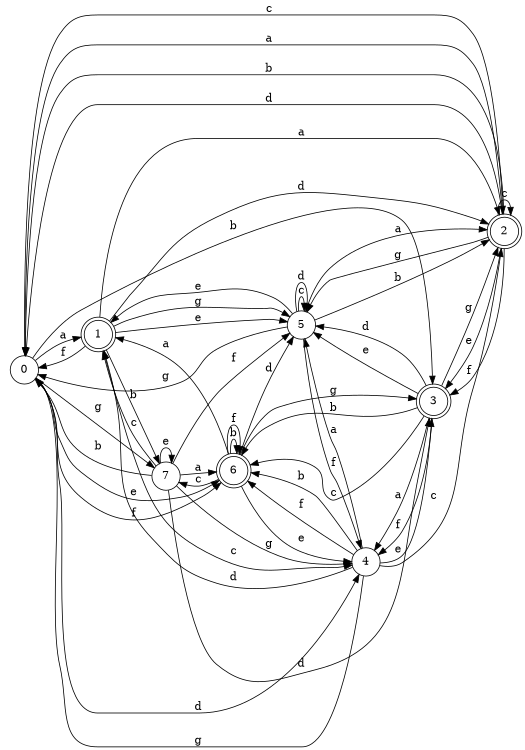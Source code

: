 digraph n7_5 {
__start0 [label="" shape="none"];

rankdir=LR;
size="8,5";

s0 [style="filled", color="black", fillcolor="white" shape="circle", label="0"];
s1 [style="rounded,filled", color="black", fillcolor="white" shape="doublecircle", label="1"];
s2 [style="rounded,filled", color="black", fillcolor="white" shape="doublecircle", label="2"];
s3 [style="rounded,filled", color="black", fillcolor="white" shape="doublecircle", label="3"];
s4 [style="filled", color="black", fillcolor="white" shape="circle", label="4"];
s5 [style="filled", color="black", fillcolor="white" shape="circle", label="5"];
s6 [style="rounded,filled", color="black", fillcolor="white" shape="doublecircle", label="6"];
s7 [style="filled", color="black", fillcolor="white" shape="circle", label="7"];
s0 -> s1 [label="a"];
s0 -> s3 [label="b"];
s0 -> s2 [label="c"];
s0 -> s4 [label="d"];
s0 -> s6 [label="e"];
s0 -> s6 [label="f"];
s0 -> s7 [label="g"];
s1 -> s2 [label="a"];
s1 -> s7 [label="b"];
s1 -> s4 [label="c"];
s1 -> s2 [label="d"];
s1 -> s5 [label="e"];
s1 -> s0 [label="f"];
s1 -> s5 [label="g"];
s2 -> s0 [label="a"];
s2 -> s0 [label="b"];
s2 -> s2 [label="c"];
s2 -> s0 [label="d"];
s2 -> s3 [label="e"];
s2 -> s3 [label="f"];
s2 -> s5 [label="g"];
s3 -> s4 [label="a"];
s3 -> s6 [label="b"];
s3 -> s6 [label="c"];
s3 -> s5 [label="d"];
s3 -> s5 [label="e"];
s3 -> s4 [label="f"];
s3 -> s2 [label="g"];
s4 -> s5 [label="a"];
s4 -> s6 [label="b"];
s4 -> s2 [label="c"];
s4 -> s1 [label="d"];
s4 -> s3 [label="e"];
s4 -> s6 [label="f"];
s4 -> s0 [label="g"];
s5 -> s2 [label="a"];
s5 -> s2 [label="b"];
s5 -> s5 [label="c"];
s5 -> s5 [label="d"];
s5 -> s1 [label="e"];
s5 -> s4 [label="f"];
s5 -> s0 [label="g"];
s6 -> s1 [label="a"];
s6 -> s6 [label="b"];
s6 -> s7 [label="c"];
s6 -> s5 [label="d"];
s6 -> s4 [label="e"];
s6 -> s6 [label="f"];
s6 -> s3 [label="g"];
s7 -> s6 [label="a"];
s7 -> s0 [label="b"];
s7 -> s1 [label="c"];
s7 -> s3 [label="d"];
s7 -> s7 [label="e"];
s7 -> s5 [label="f"];
s7 -> s4 [label="g"];

}